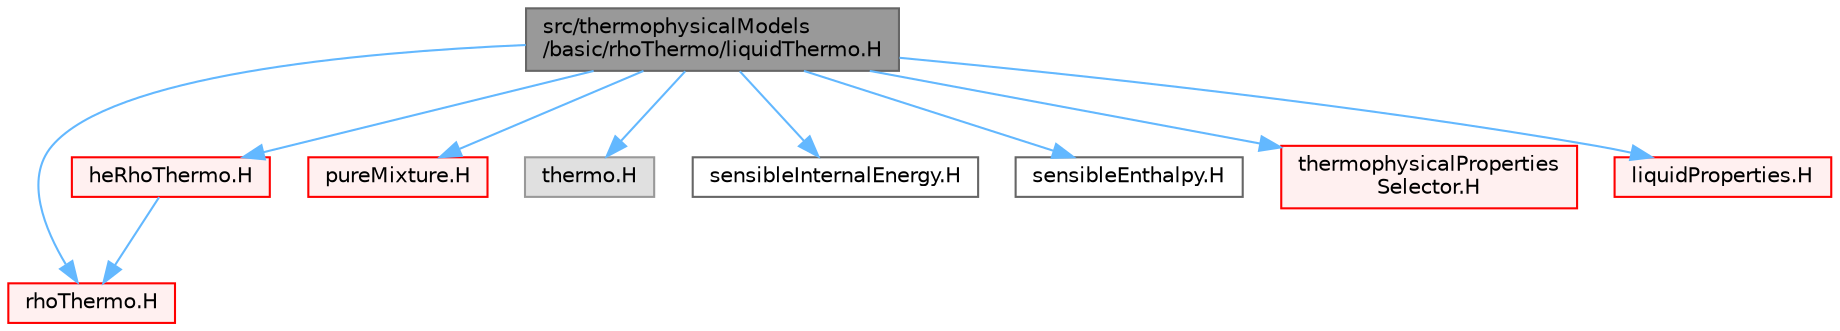 digraph "src/thermophysicalModels/basic/rhoThermo/liquidThermo.H"
{
 // LATEX_PDF_SIZE
  bgcolor="transparent";
  edge [fontname=Helvetica,fontsize=10,labelfontname=Helvetica,labelfontsize=10];
  node [fontname=Helvetica,fontsize=10,shape=box,height=0.2,width=0.4];
  Node1 [id="Node000001",label="src/thermophysicalModels\l/basic/rhoThermo/liquidThermo.H",height=0.2,width=0.4,color="gray40", fillcolor="grey60", style="filled", fontcolor="black",tooltip=" "];
  Node1 -> Node2 [id="edge1_Node000001_Node000002",color="steelblue1",style="solid",tooltip=" "];
  Node2 [id="Node000002",label="rhoThermo.H",height=0.2,width=0.4,color="red", fillcolor="#FFF0F0", style="filled",URL="$rhoThermo_8H.html",tooltip=" "];
  Node1 -> Node384 [id="edge2_Node000001_Node000384",color="steelblue1",style="solid",tooltip=" "];
  Node384 [id="Node000384",label="heRhoThermo.H",height=0.2,width=0.4,color="red", fillcolor="#FFF0F0", style="filled",URL="$heRhoThermo_8H.html",tooltip=" "];
  Node384 -> Node2 [id="edge3_Node000384_Node000002",color="steelblue1",style="solid",tooltip=" "];
  Node1 -> Node387 [id="edge4_Node000001_Node000387",color="steelblue1",style="solid",tooltip=" "];
  Node387 [id="Node000387",label="pureMixture.H",height=0.2,width=0.4,color="red", fillcolor="#FFF0F0", style="filled",URL="$pureMixture_8H.html",tooltip=" "];
  Node1 -> Node388 [id="edge5_Node000001_Node000388",color="steelblue1",style="solid",tooltip=" "];
  Node388 [id="Node000388",label="thermo.H",height=0.2,width=0.4,color="grey60", fillcolor="#E0E0E0", style="filled",tooltip=" "];
  Node1 -> Node389 [id="edge6_Node000001_Node000389",color="steelblue1",style="solid",tooltip=" "];
  Node389 [id="Node000389",label="sensibleInternalEnergy.H",height=0.2,width=0.4,color="grey40", fillcolor="white", style="filled",URL="$sensibleInternalEnergy_8H.html",tooltip=" "];
  Node1 -> Node390 [id="edge7_Node000001_Node000390",color="steelblue1",style="solid",tooltip=" "];
  Node390 [id="Node000390",label="sensibleEnthalpy.H",height=0.2,width=0.4,color="grey40", fillcolor="white", style="filled",URL="$sensibleEnthalpy_8H.html",tooltip=" "];
  Node1 -> Node391 [id="edge8_Node000001_Node000391",color="steelblue1",style="solid",tooltip=" "];
  Node391 [id="Node000391",label="thermophysicalProperties\lSelector.H",height=0.2,width=0.4,color="red", fillcolor="#FFF0F0", style="filled",URL="$thermophysicalPropertiesSelector_8H.html",tooltip=" "];
  Node1 -> Node395 [id="edge9_Node000001_Node000395",color="steelblue1",style="solid",tooltip=" "];
  Node395 [id="Node000395",label="liquidProperties.H",height=0.2,width=0.4,color="red", fillcolor="#FFF0F0", style="filled",URL="$liquidProperties_8H.html",tooltip=" "];
}
